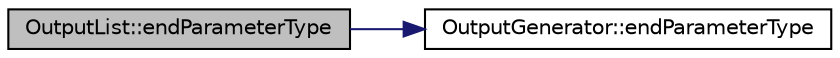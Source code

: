 digraph "OutputList::endParameterType"
{
 // LATEX_PDF_SIZE
  edge [fontname="Helvetica",fontsize="10",labelfontname="Helvetica",labelfontsize="10"];
  node [fontname="Helvetica",fontsize="10",shape=record];
  rankdir="LR";
  Node1 [label="OutputList::endParameterType",height=0.2,width=0.4,color="black", fillcolor="grey75", style="filled", fontcolor="black",tooltip=" "];
  Node1 -> Node2 [color="midnightblue",fontsize="10",style="solid"];
  Node2 [label="OutputGenerator::endParameterType",height=0.2,width=0.4,color="black", fillcolor="white", style="filled",URL="$classOutputGenerator.html#a8c701cf1050103eee69d57b409640dea",tooltip=" "];
}
